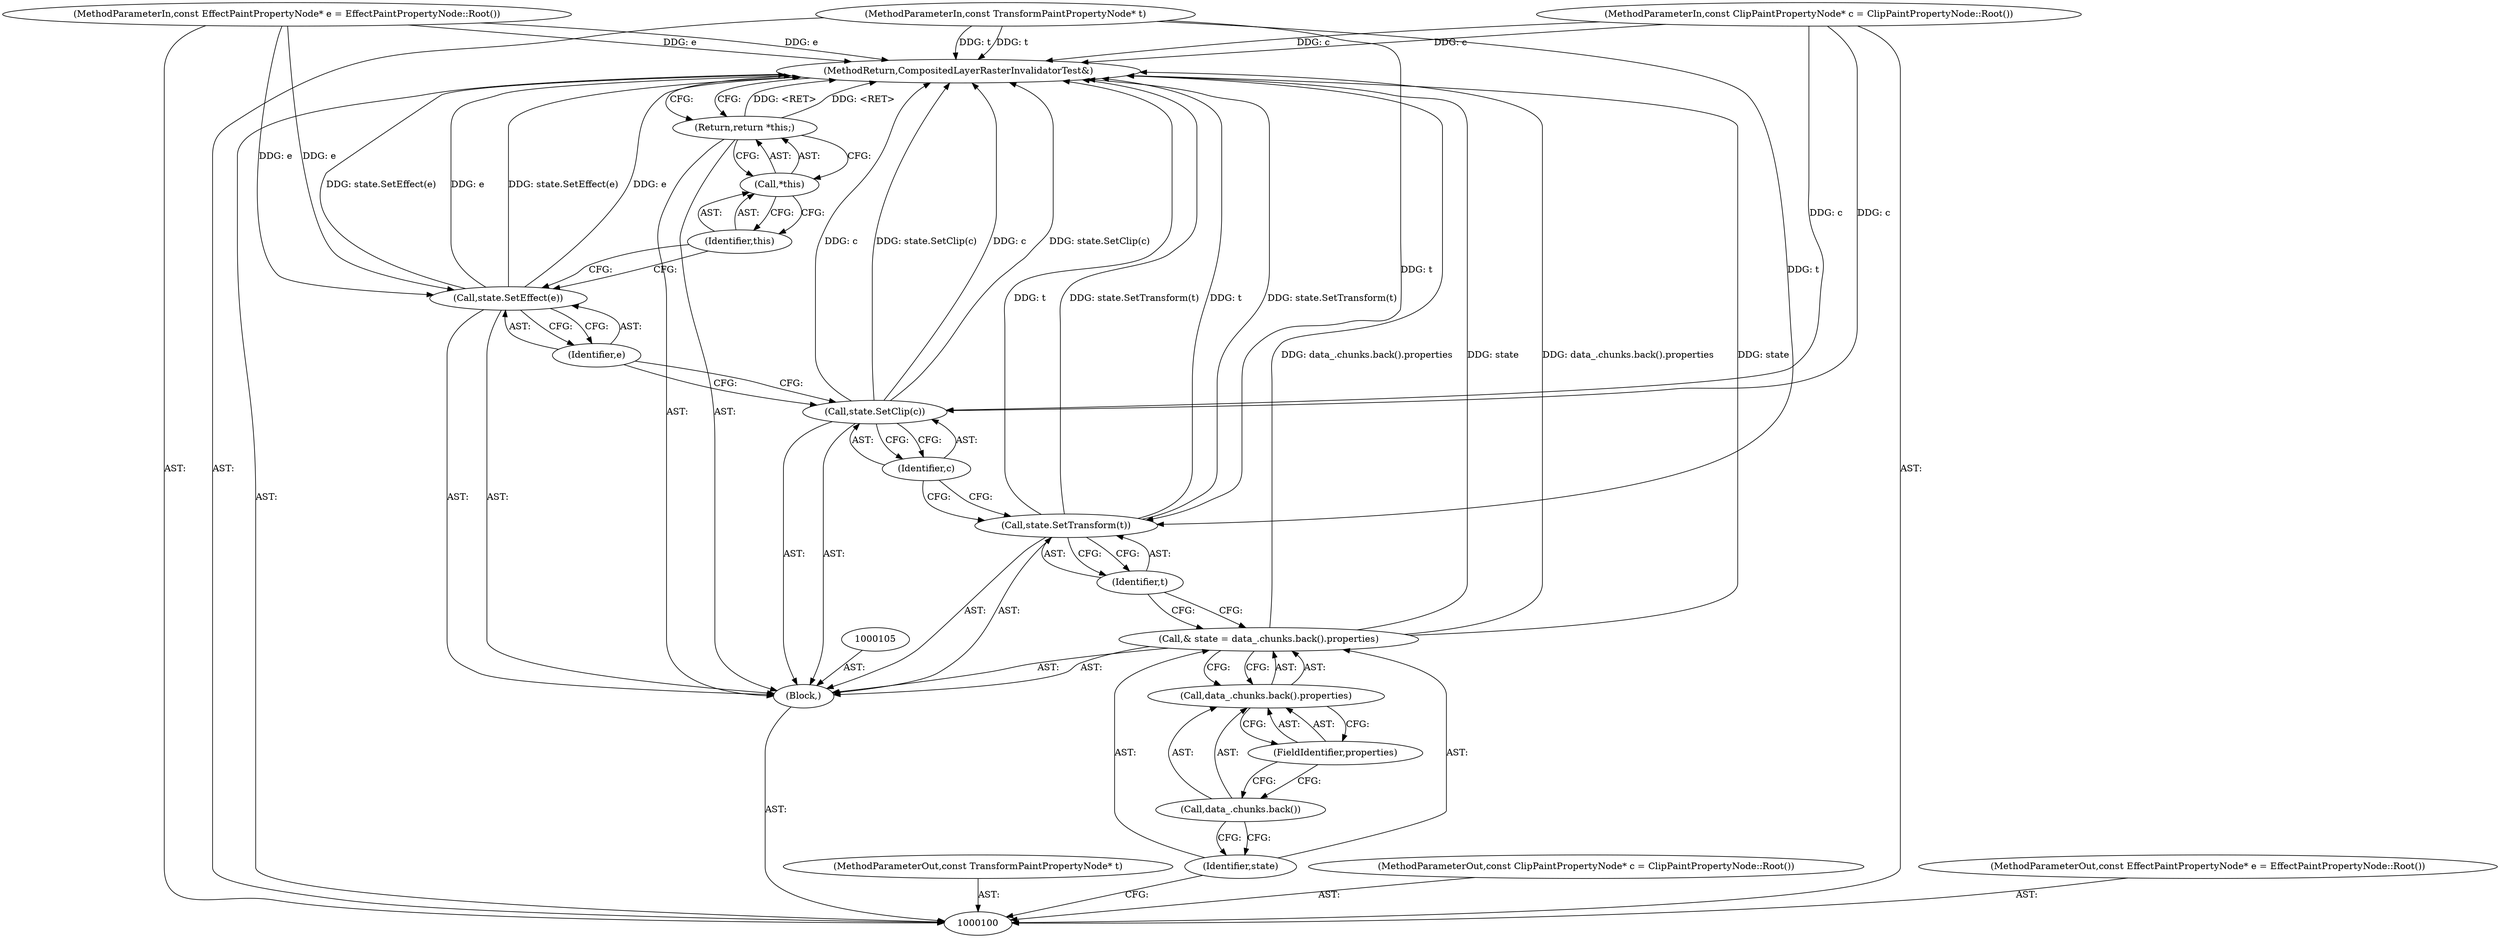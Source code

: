 digraph "1_Chrome_f911e11e7f6b5c0d6f5ee694a9871de6619889f7_20" {
"1000120" [label="(MethodReturn,CompositedLayerRasterInvalidatorTest&)"];
"1000101" [label="(MethodParameterIn,const TransformPaintPropertyNode* t)"];
"1000158" [label="(MethodParameterOut,const TransformPaintPropertyNode* t)"];
"1000102" [label="(MethodParameterIn,const ClipPaintPropertyNode* c = ClipPaintPropertyNode::Root())"];
"1000159" [label="(MethodParameterOut,const ClipPaintPropertyNode* c = ClipPaintPropertyNode::Root())"];
"1000103" [label="(MethodParameterIn,const EffectPaintPropertyNode* e = EffectPaintPropertyNode::Root())"];
"1000160" [label="(MethodParameterOut,const EffectPaintPropertyNode* e = EffectPaintPropertyNode::Root())"];
"1000104" [label="(Block,)"];
"1000107" [label="(Identifier,state)"];
"1000108" [label="(Call,data_.chunks.back().properties)"];
"1000109" [label="(Call,data_.chunks.back())"];
"1000110" [label="(FieldIdentifier,properties)"];
"1000106" [label="(Call,& state = data_.chunks.back().properties)"];
"1000112" [label="(Identifier,t)"];
"1000111" [label="(Call,state.SetTransform(t))"];
"1000114" [label="(Identifier,c)"];
"1000113" [label="(Call,state.SetClip(c))"];
"1000116" [label="(Identifier,e)"];
"1000115" [label="(Call,state.SetEffect(e))"];
"1000118" [label="(Call,*this)"];
"1000119" [label="(Identifier,this)"];
"1000117" [label="(Return,return *this;)"];
"1000120" -> "1000100"  [label="AST: "];
"1000120" -> "1000117"  [label="CFG: "];
"1000106" -> "1000120"  [label="DDG: data_.chunks.back().properties"];
"1000106" -> "1000120"  [label="DDG: state"];
"1000113" -> "1000120"  [label="DDG: c"];
"1000113" -> "1000120"  [label="DDG: state.SetClip(c)"];
"1000103" -> "1000120"  [label="DDG: e"];
"1000115" -> "1000120"  [label="DDG: state.SetEffect(e)"];
"1000115" -> "1000120"  [label="DDG: e"];
"1000102" -> "1000120"  [label="DDG: c"];
"1000111" -> "1000120"  [label="DDG: t"];
"1000111" -> "1000120"  [label="DDG: state.SetTransform(t)"];
"1000101" -> "1000120"  [label="DDG: t"];
"1000117" -> "1000120"  [label="DDG: <RET>"];
"1000101" -> "1000100"  [label="AST: "];
"1000101" -> "1000120"  [label="DDG: t"];
"1000101" -> "1000111"  [label="DDG: t"];
"1000158" -> "1000100"  [label="AST: "];
"1000102" -> "1000100"  [label="AST: "];
"1000102" -> "1000120"  [label="DDG: c"];
"1000102" -> "1000113"  [label="DDG: c"];
"1000159" -> "1000100"  [label="AST: "];
"1000103" -> "1000100"  [label="AST: "];
"1000103" -> "1000120"  [label="DDG: e"];
"1000103" -> "1000115"  [label="DDG: e"];
"1000160" -> "1000100"  [label="AST: "];
"1000104" -> "1000100"  [label="AST: "];
"1000105" -> "1000104"  [label="AST: "];
"1000106" -> "1000104"  [label="AST: "];
"1000111" -> "1000104"  [label="AST: "];
"1000113" -> "1000104"  [label="AST: "];
"1000115" -> "1000104"  [label="AST: "];
"1000117" -> "1000104"  [label="AST: "];
"1000107" -> "1000106"  [label="AST: "];
"1000107" -> "1000100"  [label="CFG: "];
"1000109" -> "1000107"  [label="CFG: "];
"1000108" -> "1000106"  [label="AST: "];
"1000108" -> "1000110"  [label="CFG: "];
"1000109" -> "1000108"  [label="AST: "];
"1000110" -> "1000108"  [label="AST: "];
"1000106" -> "1000108"  [label="CFG: "];
"1000109" -> "1000108"  [label="AST: "];
"1000109" -> "1000107"  [label="CFG: "];
"1000110" -> "1000109"  [label="CFG: "];
"1000110" -> "1000108"  [label="AST: "];
"1000110" -> "1000109"  [label="CFG: "];
"1000108" -> "1000110"  [label="CFG: "];
"1000106" -> "1000104"  [label="AST: "];
"1000106" -> "1000108"  [label="CFG: "];
"1000107" -> "1000106"  [label="AST: "];
"1000108" -> "1000106"  [label="AST: "];
"1000112" -> "1000106"  [label="CFG: "];
"1000106" -> "1000120"  [label="DDG: data_.chunks.back().properties"];
"1000106" -> "1000120"  [label="DDG: state"];
"1000112" -> "1000111"  [label="AST: "];
"1000112" -> "1000106"  [label="CFG: "];
"1000111" -> "1000112"  [label="CFG: "];
"1000111" -> "1000104"  [label="AST: "];
"1000111" -> "1000112"  [label="CFG: "];
"1000112" -> "1000111"  [label="AST: "];
"1000114" -> "1000111"  [label="CFG: "];
"1000111" -> "1000120"  [label="DDG: t"];
"1000111" -> "1000120"  [label="DDG: state.SetTransform(t)"];
"1000101" -> "1000111"  [label="DDG: t"];
"1000114" -> "1000113"  [label="AST: "];
"1000114" -> "1000111"  [label="CFG: "];
"1000113" -> "1000114"  [label="CFG: "];
"1000113" -> "1000104"  [label="AST: "];
"1000113" -> "1000114"  [label="CFG: "];
"1000114" -> "1000113"  [label="AST: "];
"1000116" -> "1000113"  [label="CFG: "];
"1000113" -> "1000120"  [label="DDG: c"];
"1000113" -> "1000120"  [label="DDG: state.SetClip(c)"];
"1000102" -> "1000113"  [label="DDG: c"];
"1000116" -> "1000115"  [label="AST: "];
"1000116" -> "1000113"  [label="CFG: "];
"1000115" -> "1000116"  [label="CFG: "];
"1000115" -> "1000104"  [label="AST: "];
"1000115" -> "1000116"  [label="CFG: "];
"1000116" -> "1000115"  [label="AST: "];
"1000119" -> "1000115"  [label="CFG: "];
"1000115" -> "1000120"  [label="DDG: state.SetEffect(e)"];
"1000115" -> "1000120"  [label="DDG: e"];
"1000103" -> "1000115"  [label="DDG: e"];
"1000118" -> "1000117"  [label="AST: "];
"1000118" -> "1000119"  [label="CFG: "];
"1000119" -> "1000118"  [label="AST: "];
"1000117" -> "1000118"  [label="CFG: "];
"1000119" -> "1000118"  [label="AST: "];
"1000119" -> "1000115"  [label="CFG: "];
"1000118" -> "1000119"  [label="CFG: "];
"1000117" -> "1000104"  [label="AST: "];
"1000117" -> "1000118"  [label="CFG: "];
"1000118" -> "1000117"  [label="AST: "];
"1000120" -> "1000117"  [label="CFG: "];
"1000117" -> "1000120"  [label="DDG: <RET>"];
}

